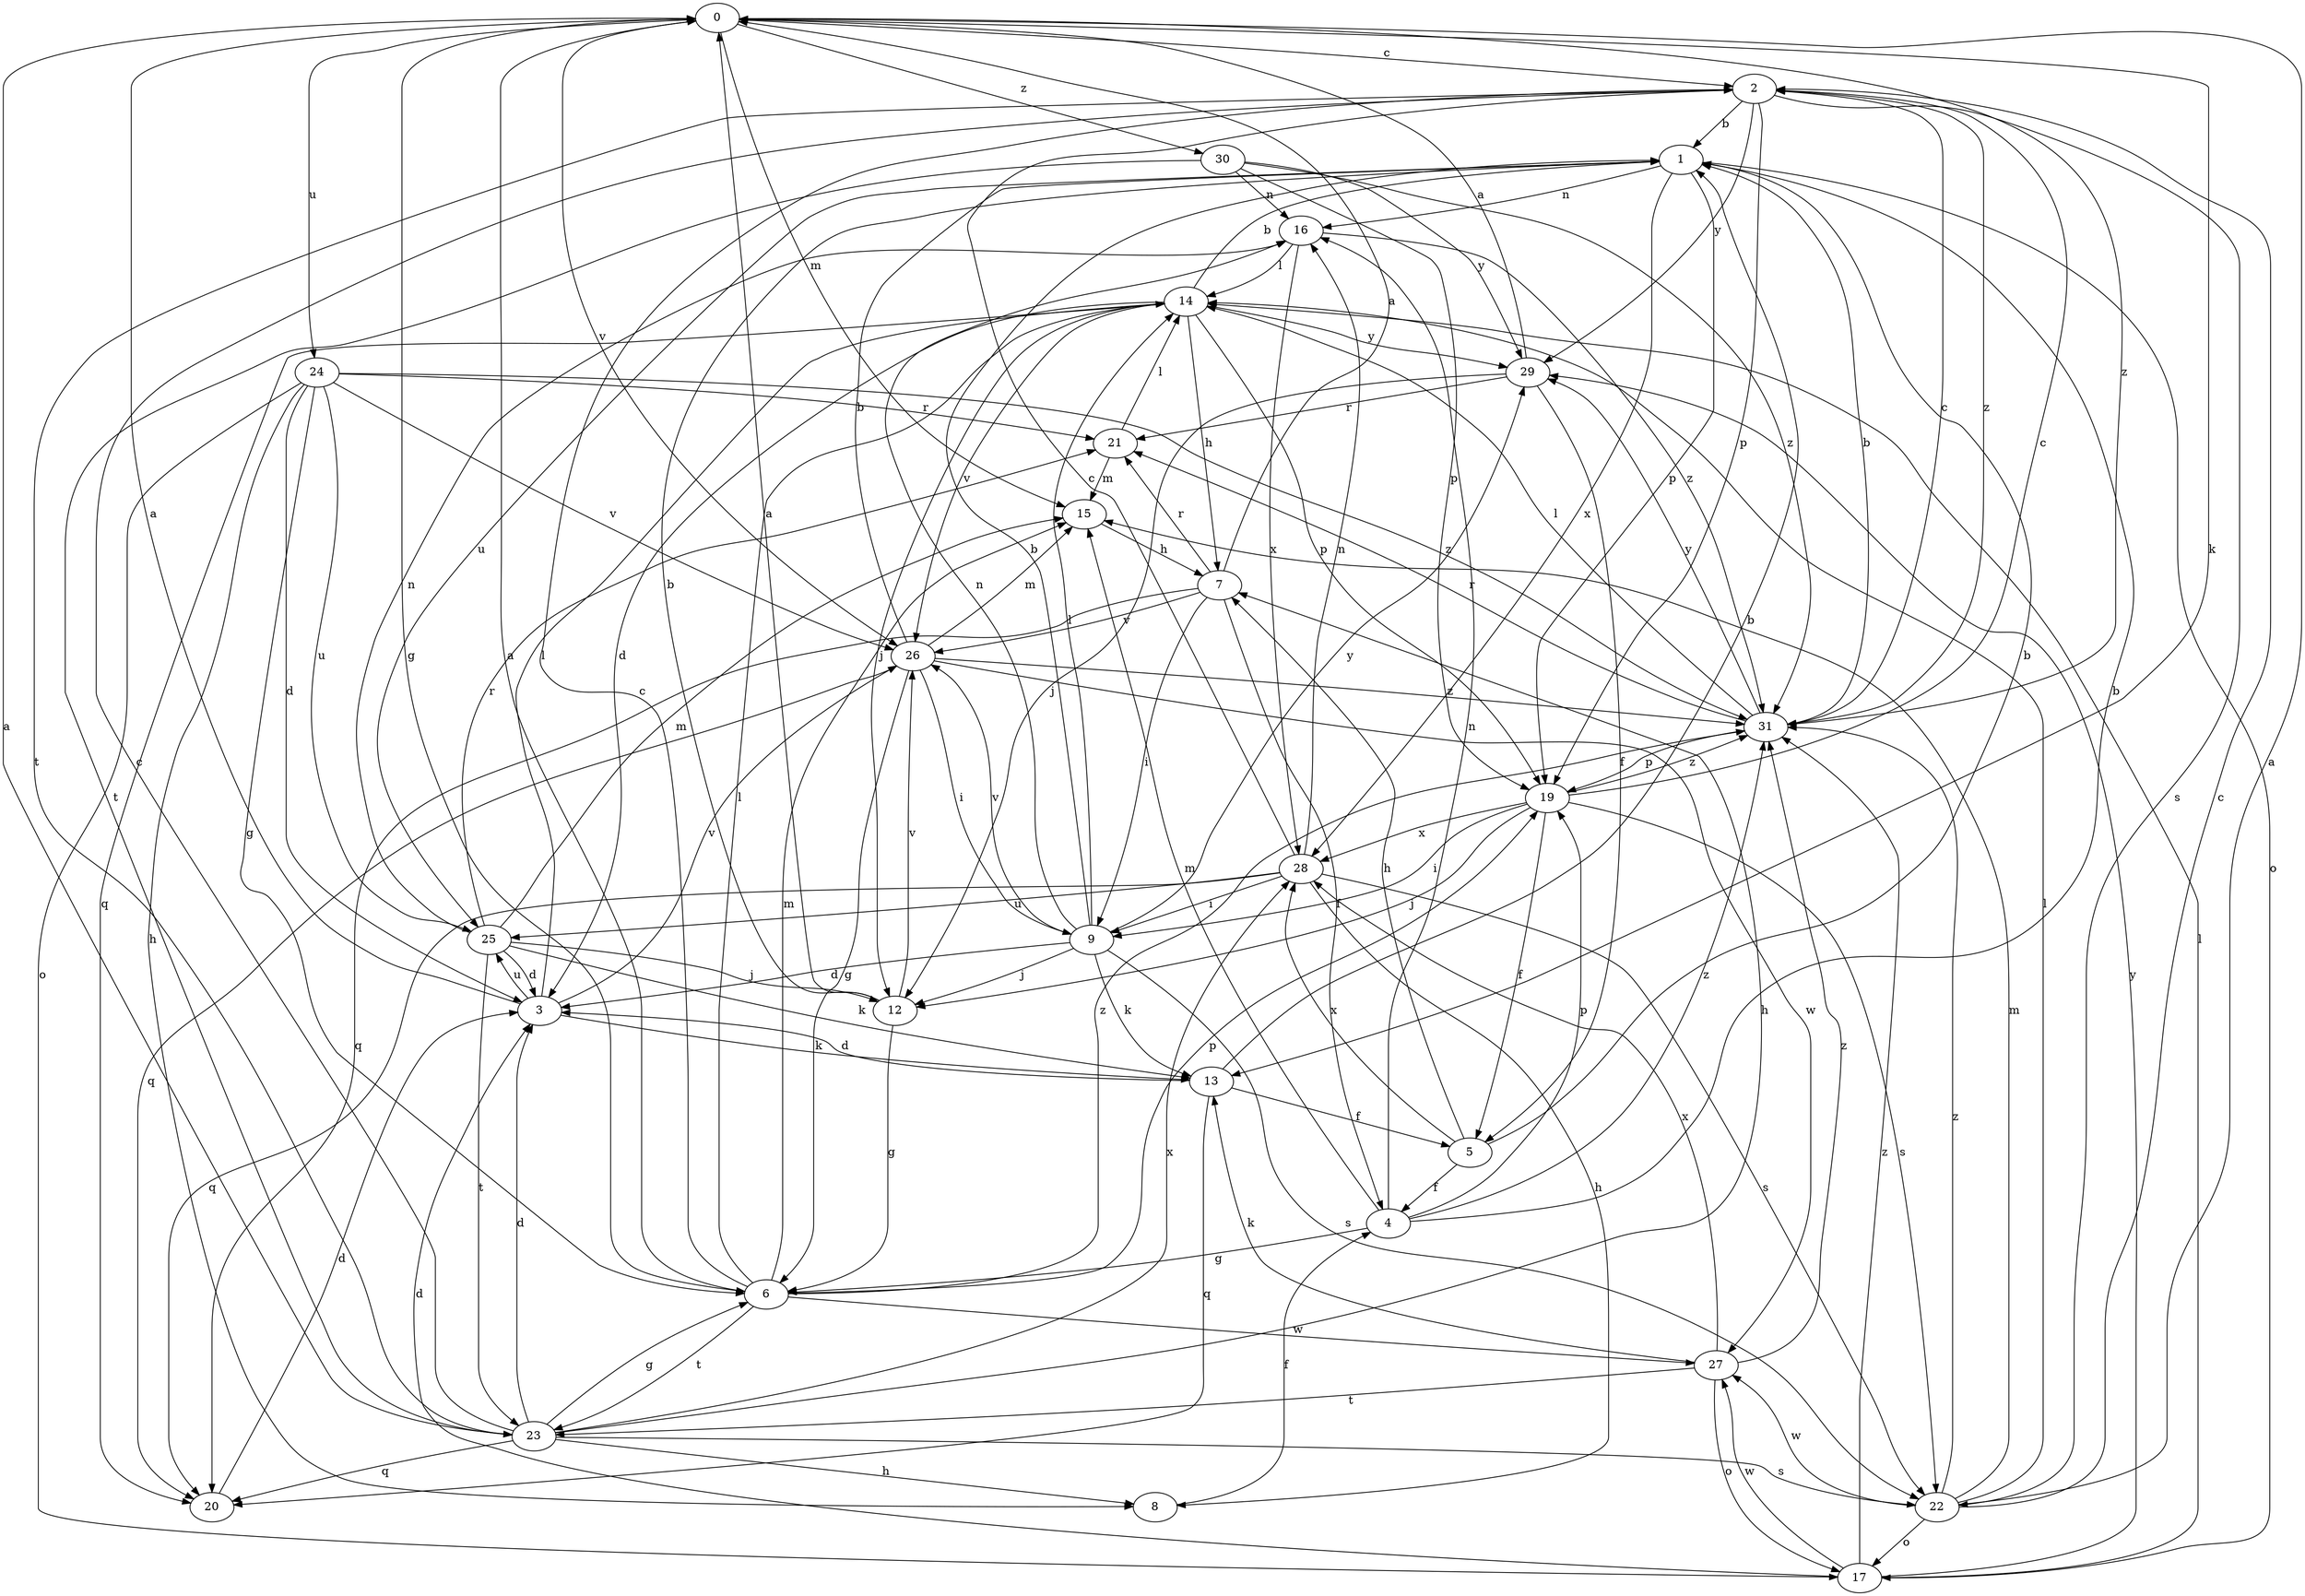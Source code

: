 strict digraph  {
0;
1;
2;
3;
4;
5;
6;
7;
8;
9;
12;
13;
14;
15;
16;
17;
19;
20;
21;
22;
23;
24;
25;
26;
27;
28;
29;
30;
31;
0 -> 2  [label=c];
0 -> 6  [label=g];
0 -> 13  [label=k];
0 -> 15  [label=m];
0 -> 24  [label=u];
0 -> 26  [label=v];
0 -> 30  [label=z];
0 -> 31  [label=z];
1 -> 16  [label=n];
1 -> 17  [label=o];
1 -> 19  [label=p];
1 -> 25  [label=u];
1 -> 28  [label=x];
2 -> 1  [label=b];
2 -> 19  [label=p];
2 -> 22  [label=s];
2 -> 23  [label=t];
2 -> 29  [label=y];
2 -> 31  [label=z];
3 -> 0  [label=a];
3 -> 13  [label=k];
3 -> 14  [label=l];
3 -> 25  [label=u];
3 -> 26  [label=v];
4 -> 1  [label=b];
4 -> 6  [label=g];
4 -> 15  [label=m];
4 -> 16  [label=n];
4 -> 19  [label=p];
4 -> 31  [label=z];
5 -> 1  [label=b];
5 -> 4  [label=f];
5 -> 7  [label=h];
5 -> 28  [label=x];
6 -> 0  [label=a];
6 -> 2  [label=c];
6 -> 14  [label=l];
6 -> 15  [label=m];
6 -> 19  [label=p];
6 -> 23  [label=t];
6 -> 27  [label=w];
6 -> 31  [label=z];
7 -> 0  [label=a];
7 -> 4  [label=f];
7 -> 9  [label=i];
7 -> 20  [label=q];
7 -> 21  [label=r];
7 -> 26  [label=v];
8 -> 4  [label=f];
9 -> 1  [label=b];
9 -> 3  [label=d];
9 -> 12  [label=j];
9 -> 13  [label=k];
9 -> 14  [label=l];
9 -> 16  [label=n];
9 -> 22  [label=s];
9 -> 26  [label=v];
9 -> 29  [label=y];
12 -> 0  [label=a];
12 -> 1  [label=b];
12 -> 6  [label=g];
12 -> 26  [label=v];
13 -> 1  [label=b];
13 -> 3  [label=d];
13 -> 5  [label=f];
13 -> 20  [label=q];
14 -> 1  [label=b];
14 -> 3  [label=d];
14 -> 7  [label=h];
14 -> 12  [label=j];
14 -> 19  [label=p];
14 -> 20  [label=q];
14 -> 26  [label=v];
14 -> 29  [label=y];
15 -> 7  [label=h];
16 -> 14  [label=l];
16 -> 28  [label=x];
16 -> 31  [label=z];
17 -> 3  [label=d];
17 -> 14  [label=l];
17 -> 27  [label=w];
17 -> 29  [label=y];
17 -> 31  [label=z];
19 -> 2  [label=c];
19 -> 5  [label=f];
19 -> 9  [label=i];
19 -> 12  [label=j];
19 -> 22  [label=s];
19 -> 28  [label=x];
19 -> 31  [label=z];
20 -> 3  [label=d];
21 -> 14  [label=l];
21 -> 15  [label=m];
22 -> 0  [label=a];
22 -> 2  [label=c];
22 -> 14  [label=l];
22 -> 15  [label=m];
22 -> 17  [label=o];
22 -> 27  [label=w];
22 -> 31  [label=z];
23 -> 0  [label=a];
23 -> 2  [label=c];
23 -> 3  [label=d];
23 -> 6  [label=g];
23 -> 7  [label=h];
23 -> 8  [label=h];
23 -> 20  [label=q];
23 -> 22  [label=s];
23 -> 28  [label=x];
24 -> 3  [label=d];
24 -> 6  [label=g];
24 -> 8  [label=h];
24 -> 17  [label=o];
24 -> 21  [label=r];
24 -> 25  [label=u];
24 -> 26  [label=v];
24 -> 31  [label=z];
25 -> 3  [label=d];
25 -> 12  [label=j];
25 -> 13  [label=k];
25 -> 15  [label=m];
25 -> 16  [label=n];
25 -> 21  [label=r];
25 -> 23  [label=t];
26 -> 1  [label=b];
26 -> 6  [label=g];
26 -> 9  [label=i];
26 -> 15  [label=m];
26 -> 20  [label=q];
26 -> 27  [label=w];
26 -> 31  [label=z];
27 -> 13  [label=k];
27 -> 17  [label=o];
27 -> 23  [label=t];
27 -> 28  [label=x];
27 -> 31  [label=z];
28 -> 2  [label=c];
28 -> 8  [label=h];
28 -> 9  [label=i];
28 -> 16  [label=n];
28 -> 20  [label=q];
28 -> 22  [label=s];
28 -> 25  [label=u];
29 -> 0  [label=a];
29 -> 5  [label=f];
29 -> 12  [label=j];
29 -> 21  [label=r];
30 -> 16  [label=n];
30 -> 19  [label=p];
30 -> 23  [label=t];
30 -> 29  [label=y];
30 -> 31  [label=z];
31 -> 1  [label=b];
31 -> 2  [label=c];
31 -> 14  [label=l];
31 -> 19  [label=p];
31 -> 21  [label=r];
31 -> 29  [label=y];
}
